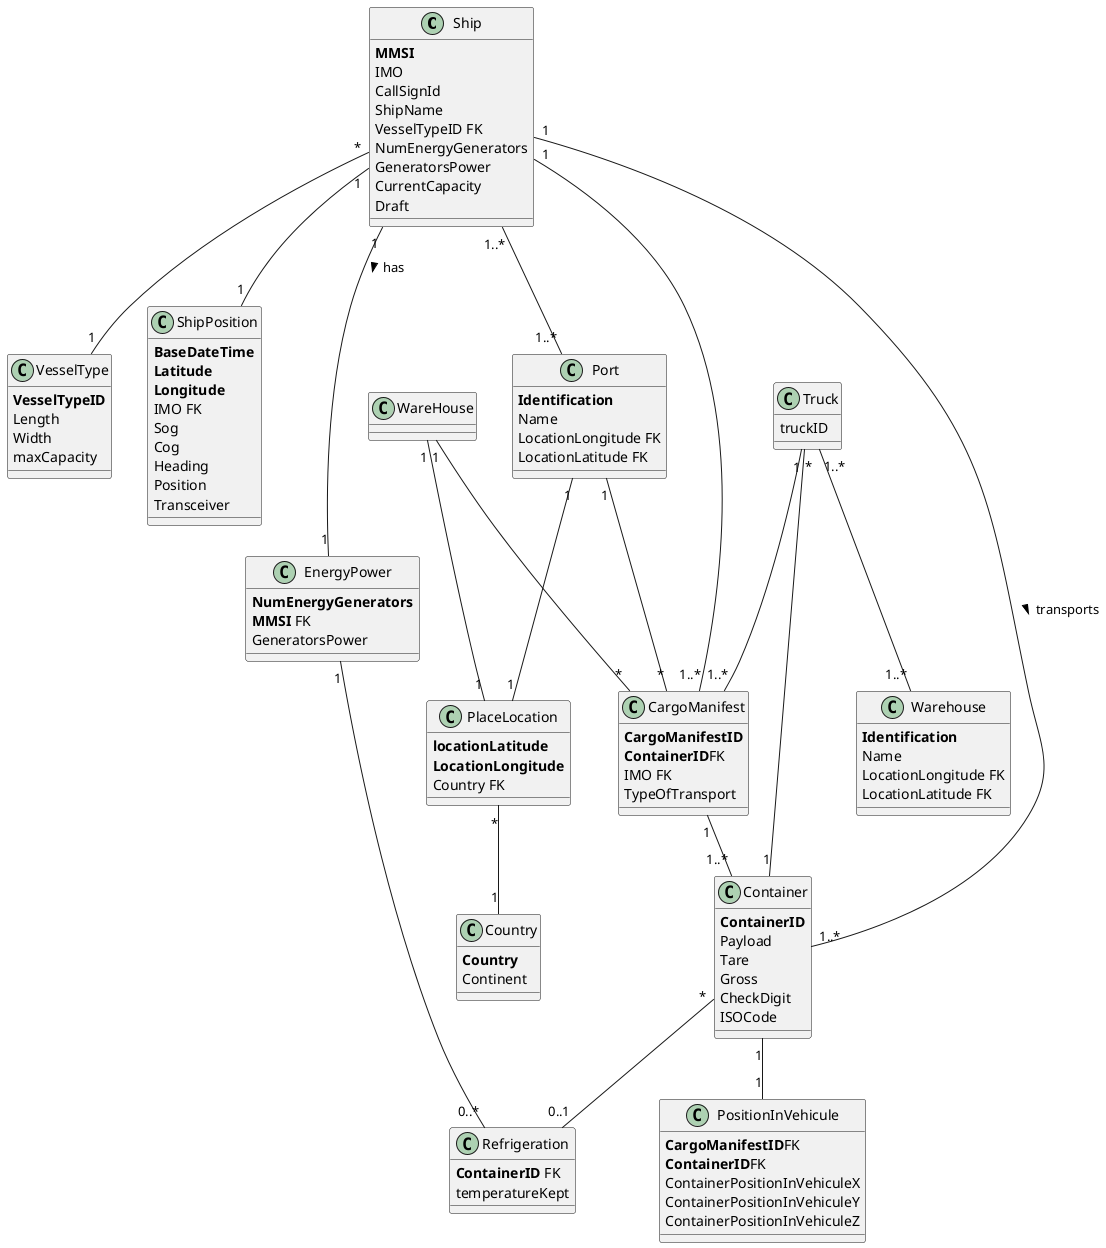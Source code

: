 @startuml
'https://plantuml.com/class-diagram

/'class Company{

}'/

class Ship{
    **MMSI**
    IMO
    CallSignId
    ShipName
    VesselTypeID FK
    NumEnergyGenerators
    GeneratorsPower
    CurrentCapacity
    Draft
}

class VesselType{
    **VesselTypeID**
    Length
    Width
    maxCapacity
}

class ShipPosition{
    **BaseDateTime**
    **Latitude**
    **Longitude**
    IMO FK
    Sog
    Cog
    Heading
    Position
    Transceiver
}

class Container{
    **ContainerID**
    Payload
    Tare
    Gross
    CheckDigit
    ISOCode
}

class Refrigeration {
    **ContainerID** FK
    temperatureKept
}

class EnergyPower{
    **NumEnergyGenerators**
    **MMSI** FK
    GeneratorsPower
}
/'refrigeration state is ambigous'/

/'manifest type(loading, unloading) changes its values'/
class CargoManifest{
    **CargoManifestID**
    **ContainerID**FK
    IMO FK
    TypeOfTransport
}

class PositionInVehicule{
    **CargoManifestID**FK
    **ContainerID**FK
    ContainerPositionInVehiculeX
    ContainerPositionInVehiculeY
    ContainerPositionInVehiculeZ
}

class Port {
    **Identification**
    Name
    LocationLongitude FK
    LocationLatitude FK
}

class Warehouse {
    **Identification**
    Name
    LocationLongitude FK
    LocationLatitude FK
}

class Country{
    **Country**
    Continent
}

class PlaceLocation{
    **locationLatitude**
    **LocationLongitude**
    Country FK
}


class Truck{
    truckID
}




Ship "1" -- "1..*" Container : transports >
Container "1" -- "1" PositionInVehicule
Ship "1" -- "1" ShipPosition
Ship "*" -- "1" VesselType
Ship "1" -- "1..*" CargoManifest
CargoManifest "1" -- "1..*" Container
Truck "1" -- "1..*" CargoManifest
Truck "*" -- "1" Container
Port "1" -- "1" PlaceLocation
WareHouse "1" -- "1" PlaceLocation
PlaceLocation "*" -- "1" Country
Port "1" -- "*" CargoManifest
WareHouse "1" -- "*" CargoManifest
/'Relacoes N para N, falta relacao'/
Truck "1..*" -- "1..*" Warehouse
Ship "1..*" -- "1..*" Port
Container "*" -- "0..1" Refrigeration
Ship "1" -- "1" EnergyPower : has >
EnergyPower "1" -- "0..*" Refrigeration

@enduml